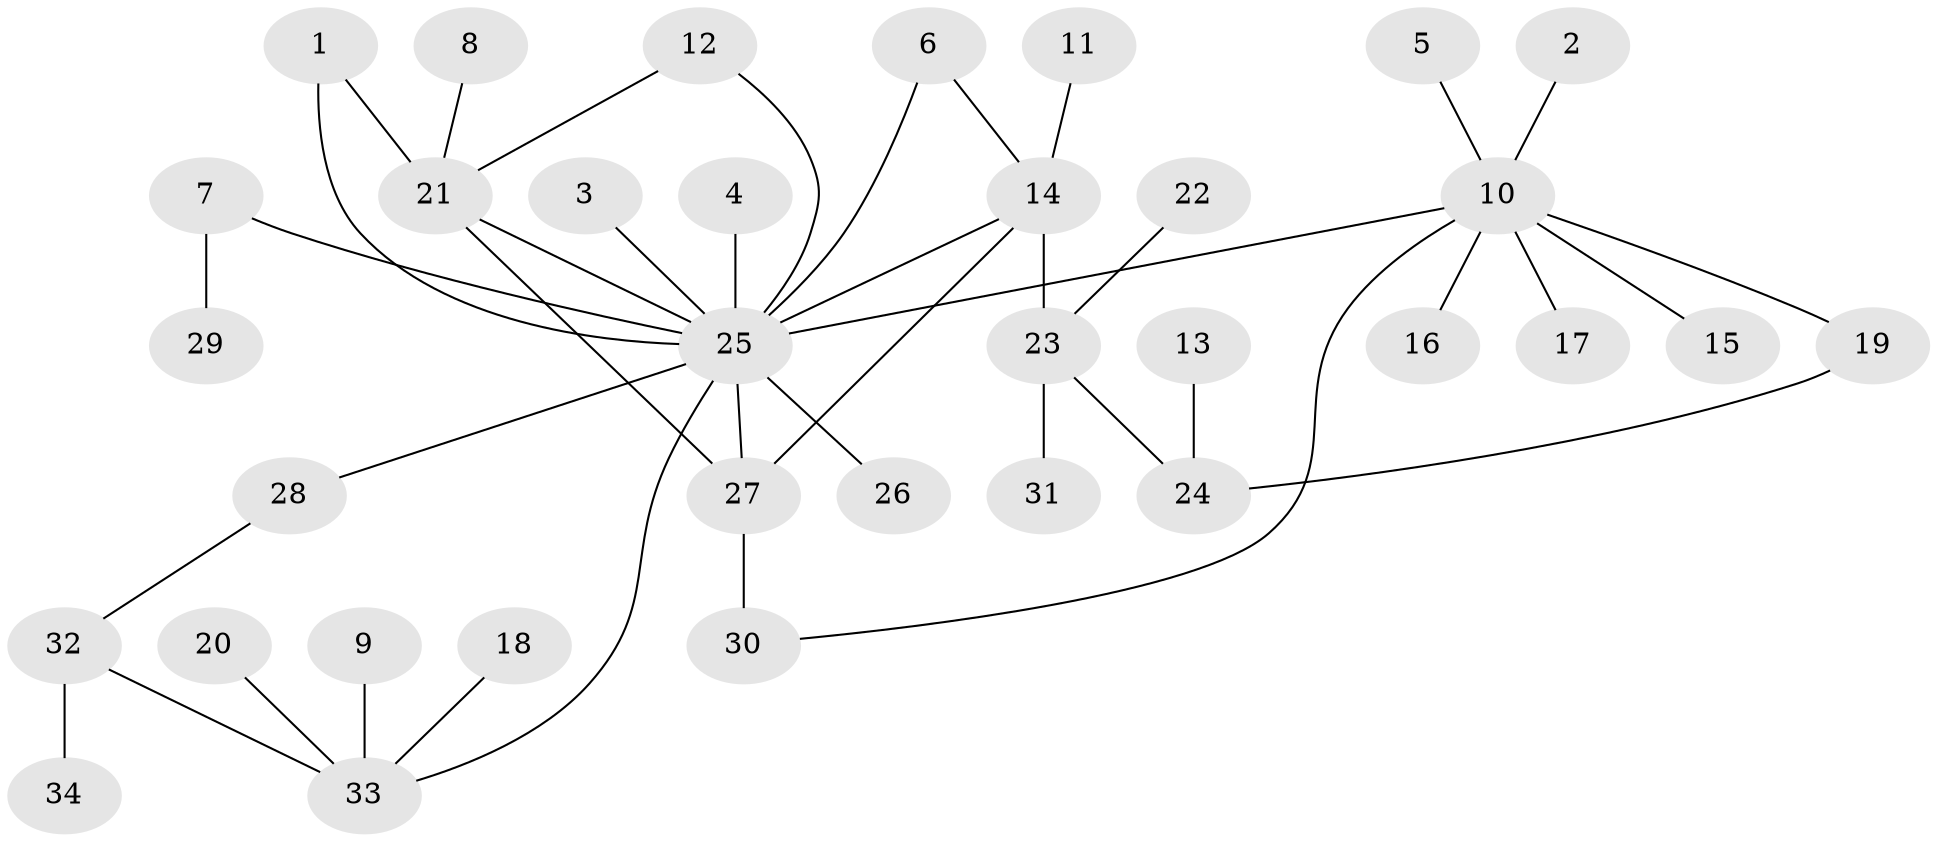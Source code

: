 // original degree distribution, {4: 0.1044776119402985, 15: 0.014925373134328358, 8: 0.029850746268656716, 6: 0.014925373134328358, 3: 0.029850746268656716, 5: 0.029850746268656716, 2: 0.13432835820895522, 11: 0.014925373134328358, 1: 0.6119402985074627, 7: 0.014925373134328358}
// Generated by graph-tools (version 1.1) at 2025/36/03/04/25 23:36:57]
// undirected, 34 vertices, 41 edges
graph export_dot {
  node [color=gray90,style=filled];
  1;
  2;
  3;
  4;
  5;
  6;
  7;
  8;
  9;
  10;
  11;
  12;
  13;
  14;
  15;
  16;
  17;
  18;
  19;
  20;
  21;
  22;
  23;
  24;
  25;
  26;
  27;
  28;
  29;
  30;
  31;
  32;
  33;
  34;
  1 -- 21 [weight=1.0];
  1 -- 25 [weight=1.0];
  2 -- 10 [weight=1.0];
  3 -- 25 [weight=1.0];
  4 -- 25 [weight=1.0];
  5 -- 10 [weight=1.0];
  6 -- 14 [weight=1.0];
  6 -- 25 [weight=1.0];
  7 -- 25 [weight=1.0];
  7 -- 29 [weight=1.0];
  8 -- 21 [weight=1.0];
  9 -- 33 [weight=1.0];
  10 -- 15 [weight=1.0];
  10 -- 16 [weight=1.0];
  10 -- 17 [weight=1.0];
  10 -- 19 [weight=1.0];
  10 -- 25 [weight=1.0];
  10 -- 30 [weight=1.0];
  11 -- 14 [weight=1.0];
  12 -- 21 [weight=1.0];
  12 -- 25 [weight=1.0];
  13 -- 24 [weight=1.0];
  14 -- 23 [weight=1.0];
  14 -- 25 [weight=1.0];
  14 -- 27 [weight=2.0];
  18 -- 33 [weight=1.0];
  19 -- 24 [weight=1.0];
  20 -- 33 [weight=1.0];
  21 -- 25 [weight=1.0];
  21 -- 27 [weight=2.0];
  22 -- 23 [weight=1.0];
  23 -- 24 [weight=1.0];
  23 -- 31 [weight=1.0];
  25 -- 26 [weight=1.0];
  25 -- 27 [weight=1.0];
  25 -- 28 [weight=1.0];
  25 -- 33 [weight=1.0];
  27 -- 30 [weight=2.0];
  28 -- 32 [weight=1.0];
  32 -- 33 [weight=1.0];
  32 -- 34 [weight=1.0];
}
